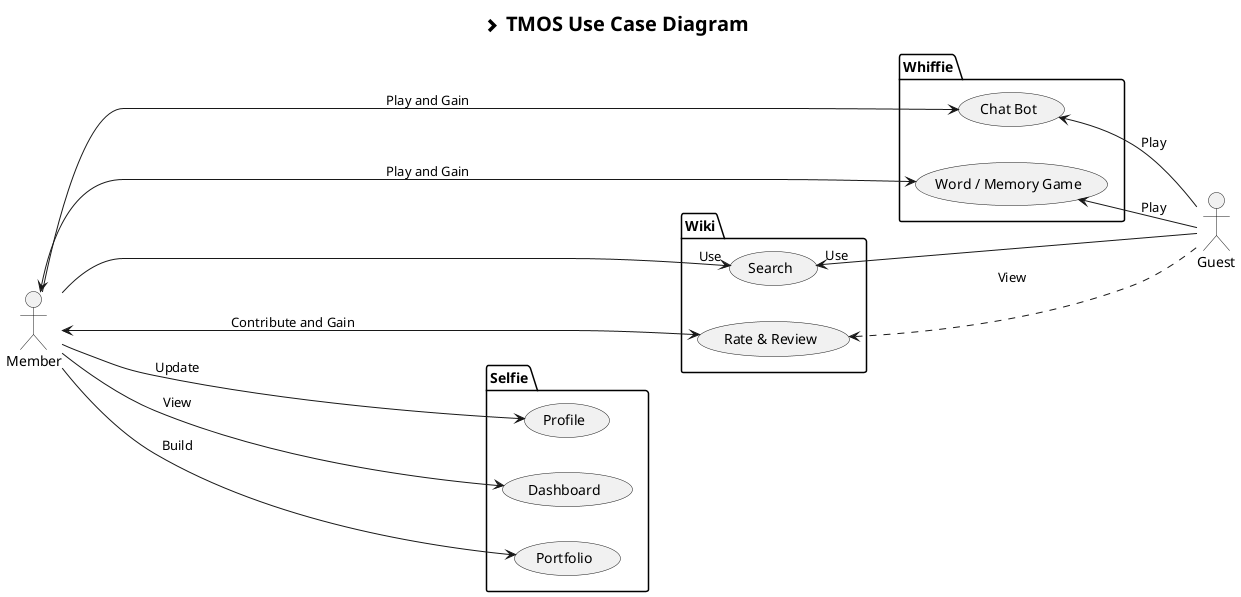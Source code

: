 @startuml

title <size:20> <&chevron-right> TMOS Use Case Diagram

left to right direction
actor Guest as g
actor Member as m


package Whiffie {
  usecase "Chat Bot" as UC1
  usecase "Word / Memory Game" as UC2

}

package Wiki {
  usecase "Search" as UC3
  usecase "Rate & Review" as UC4
}

package Selfie {
  usecase "Profile" as UC5
  usecase "Dashboard" as UC6
  usecase "Portfolio" as UC7
}

UC1 <-- g : Play
UC2 <-- g : Play
UC3 "Use" <-- g
UC4 <-.- g : "View"
'UC7 <-- UC4


m --> UC1 : Play and Gain
m <--> UC2 : Play and Gain
m ----> "Use" UC3
m <-----> UC4 : Contribute and Gain
m ----> UC5 : "Update"
m ----> UC6 : "View"
m ----> UC7 :  "Build"


@enduml